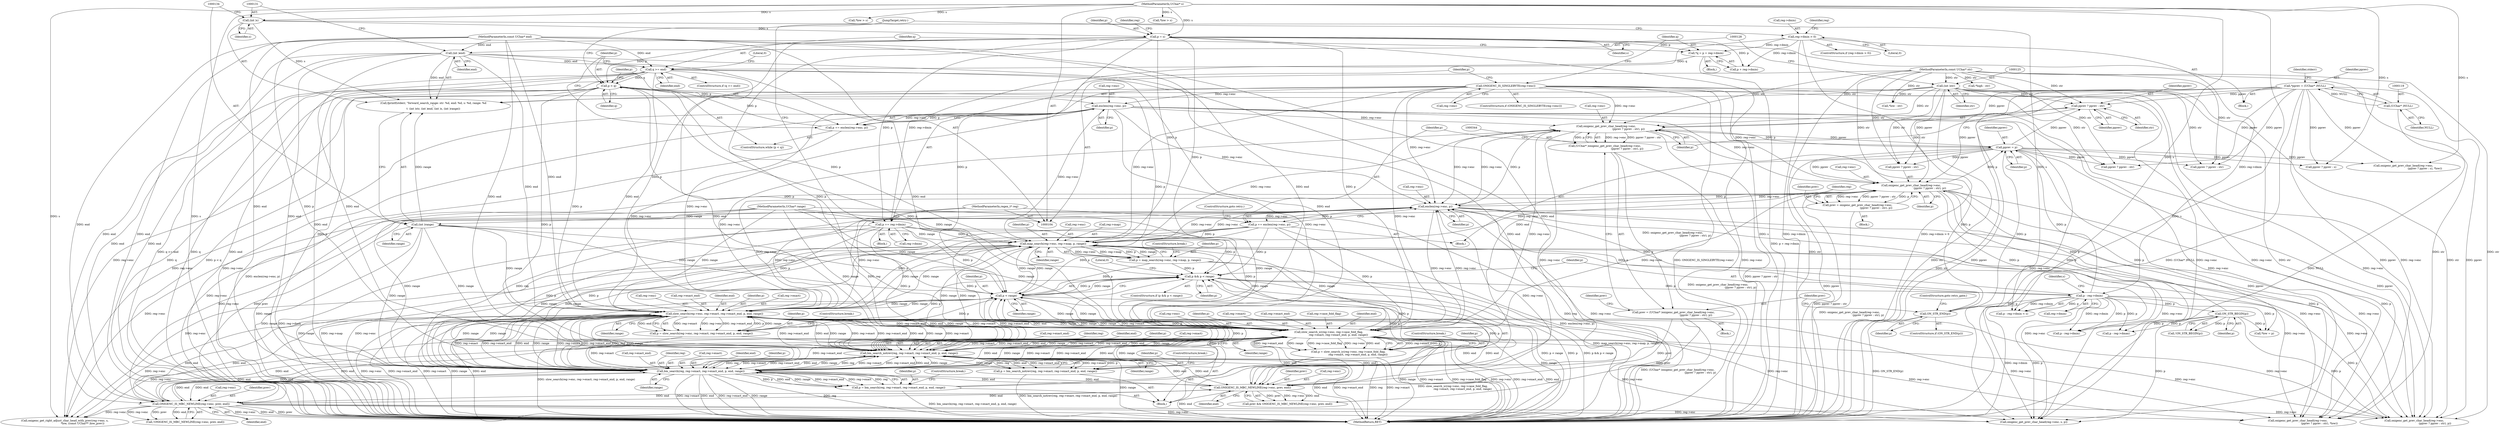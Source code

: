 digraph "0_oniguruma_9690d3ab1f9bcd2db8cbe1fe3ee4a5da606b8814@pointer" {
"1000349" [label="(Call,pprev ? pprev : str)"];
"1000116" [label="(Call,*pprev = (UChar* )NULL)"];
"1000118" [label="(Call,(UChar* )NULL)"];
"1000287" [label="(Call,pprev = p)"];
"1000338" [label="(Call,ON_STR_END(p))"];
"1000279" [label="(Call,p - reg->dmin)"];
"1000271" [label="(Call,p && p < range)"];
"1000258" [label="(Call,p = map_search(reg->enc, reg->map, p, range))"];
"1000260" [label="(Call,map_search(reg->enc, reg->map, p, range))"];
"1000292" [label="(Call,enclen(reg->enc, p))"];
"1000193" [label="(Call,slow_search(reg->enc, reg->exact, reg->exact_end, p, end, range))"];
"1000179" [label="(Call,enclen(reg->enc, p))"];
"1000147" [label="(Call,ONIGENC_IS_SINGLEBYTE(reg->enc))"];
"1000174" [label="(Call,p < q)"];
"1000177" [label="(Call,p += enclen(reg->enc, p))"];
"1000136" [label="(Call,p = s)"];
"1000130" [label="(Call,(int )s)"];
"1000108" [label="(MethodParameterIn,UChar* s)"];
"1000168" [label="(Call,q >= end)"];
"1000160" [label="(Call,*q = p + reg->dmin)"];
"1000140" [label="(Call,reg->dmin > 0)"];
"1000127" [label="(Call,(int )end)"];
"1000107" [label="(MethodParameterIn,const UChar* end)"];
"1000210" [label="(Call,slow_search_ic(reg->enc, reg->case_fold_flag,\n                       reg->exact, reg->exact_end, p, end, range))"];
"1000245" [label="(Call,bm_search_notrev(reg, reg->exact, reg->exact_end, p, end, range))"];
"1000230" [label="(Call,bm_search(reg, reg->exact, reg->exact_end, p, end, range))"];
"1000105" [label="(MethodParameterIn,regex_t* reg)"];
"1000290" [label="(Call,p += enclen(reg->enc, p))"];
"1000152" [label="(Call,p += reg->dmin)"];
"1000328" [label="(Call,ONIGENC_IS_MBC_NEWLINE(reg->enc, prev, end))"];
"1000317" [label="(Call,onigenc_get_prev_char_head(reg->enc,\n                                            (pprev ? pprev : str), p))"];
"1000124" [label="(Call,(int )str)"];
"1000106" [label="(MethodParameterIn,const UChar* str)"];
"1000312" [label="(Call,ON_STR_BEGIN(p))"];
"1000315" [label="(Call,prev = onigenc_get_prev_char_head(reg->enc,\n                                            (pprev ? pprev : str), p))"];
"1000357" [label="(Call,ONIGENC_IS_MBC_NEWLINE(reg->enc, prev, end))"];
"1000345" [label="(Call,onigenc_get_prev_char_head(reg->enc,\n                                                     (pprev ? pprev : str), p))"];
"1000341" [label="(Call,prev = (UChar* )onigenc_get_prev_char_head(reg->enc,\n                                                     (pprev ? pprev : str), p))"];
"1000343" [label="(Call,(UChar* )onigenc_get_prev_char_head(reg->enc,\n                                                     (pprev ? pprev : str), p))"];
"1000273" [label="(Call,p < range)"];
"1000208" [label="(Call,p = slow_search_ic(reg->enc, reg->case_fold_flag,\n                       reg->exact, reg->exact_end, p, end, range))"];
"1000228" [label="(Call,p = bm_search(reg, reg->exact, reg->exact_end, p, end, range))"];
"1000243" [label="(Call,p = bm_search_notrev(reg, reg->exact, reg->exact_end, p, end, range))"];
"1000191" [label="(Call,p = slow_search(reg->enc, reg->exact, reg->exact_end, p, end, range))"];
"1000133" [label="(Call,(int )range)"];
"1000109" [label="(MethodParameterIn,UChar* range)"];
"1000281" [label="(Call,reg->dmin)"];
"1000321" [label="(Call,pprev ? pprev : str)"];
"1000273" [label="(Call,p < range)"];
"1000312" [label="(Call,ON_STR_BEGIN(p))"];
"1000240" [label="(Identifier,range)"];
"1000116" [label="(Call,*pprev = (UChar* )NULL)"];
"1000192" [label="(Identifier,p)"];
"1000483" [label="(Call,p - reg->dmin)"];
"1000183" [label="(Identifier,p)"];
"1000205" [label="(Identifier,range)"];
"1000291" [label="(Identifier,p)"];
"1000285" [label="(Block,)"];
"1000109" [label="(MethodParameterIn,UChar* range)"];
"1000194" [label="(Call,reg->enc)"];
"1000235" [label="(Call,reg->exact_end)"];
"1000105" [label="(MethodParameterIn,regex_t* reg)"];
"1000426" [label="(Call,*low > s)"];
"1000327" [label="(Call,!ONIGENC_IS_MBC_NEWLINE(reg->enc, prev, end))"];
"1000231" [label="(Identifier,reg)"];
"1000208" [label="(Call,p = slow_search_ic(reg->enc, reg->case_fold_flag,\n                       reg->exact, reg->exact_end, p, end, range))"];
"1000341" [label="(Call,prev = (UChar* )onigenc_get_prev_char_head(reg->enc,\n                                                     (pprev ? pprev : str), p))"];
"1000270" [label="(ControlStructure,if (p && p < range))"];
"1000133" [label="(Call,(int )range)"];
"1000140" [label="(Call,reg->dmin > 0)"];
"1000328" [label="(Call,ONIGENC_IS_MBC_NEWLINE(reg->enc, prev, end))"];
"1000350" [label="(Identifier,pprev)"];
"1000513" [label="(MethodReturn,RET)"];
"1000287" [label="(Call,pprev = p)"];
"1000172" [label="(Literal,0)"];
"1000271" [label="(Call,p && p < range)"];
"1000290" [label="(Call,p += enclen(reg->enc, p))"];
"1000311" [label="(Call,!ON_STR_BEGIN(p))"];
"1000211" [label="(Call,reg->enc)"];
"1000256" [label="(ControlStructure,break;)"];
"1000230" [label="(Call,bm_search(reg, reg->exact, reg->exact_end, p, end, range))"];
"1000250" [label="(Call,reg->exact_end)"];
"1000232" [label="(Call,reg->exact)"];
"1000280" [label="(Identifier,p)"];
"1000352" [label="(Identifier,str)"];
"1000132" [label="(Identifier,s)"];
"1000356" [label="(Identifier,prev)"];
"1000355" [label="(Call,prev && ONIGENC_IS_MBC_NEWLINE(reg->enc, prev, end))"];
"1000314" [label="(Block,)"];
"1000293" [label="(Call,reg->enc)"];
"1000374" [label="(Call,*low = p)"];
"1000258" [label="(Call,p = map_search(reg->enc, reg->map, p, range))"];
"1000292" [label="(Call,enclen(reg->enc, p))"];
"1000180" [label="(Call,reg->enc)"];
"1000457" [label="(Call,pprev ? pprev : s)"];
"1000127" [label="(Call,(int )end)"];
"1000269" [label="(ControlStructure,break;)"];
"1000239" [label="(Identifier,end)"];
"1000241" [label="(ControlStructure,break;)"];
"1000151" [label="(Block,)"];
"1000121" [label="(Call,fprintf(stderr, \"forward_search_range: str: %d, end: %d, s: %d, range: %d\n\",\n\t  (int )str, (int )end, (int )s, (int )range))"];
"1000255" [label="(Identifier,range)"];
"1000333" [label="(Identifier,end)"];
"1000200" [label="(Call,reg->exact_end)"];
"1000382" [label="(Call,*low > s)"];
"1000318" [label="(Call,reg->enc)"];
"1000246" [label="(Identifier,reg)"];
"1000113" [label="(Block,)"];
"1000343" [label="(Call,(UChar* )onigenc_get_prev_char_head(reg->enc,\n                                                     (pprev ? pprev : str), p))"];
"1000316" [label="(Identifier,prev)"];
"1000289" [label="(Identifier,p)"];
"1000493" [label="(Call,*low - str)"];
"1000223" [label="(Identifier,p)"];
"1000117" [label="(Identifier,pprev)"];
"1000137" [label="(Identifier,p)"];
"1000274" [label="(Identifier,p)"];
"1000162" [label="(Call,p + reg->dmin)"];
"1000217" [label="(Call,reg->exact)"];
"1000135" [label="(Identifier,range)"];
"1000204" [label="(Identifier,end)"];
"1000108" [label="(MethodParameterIn,UChar* s)"];
"1000267" [label="(Identifier,p)"];
"1000361" [label="(Identifier,prev)"];
"1000342" [label="(Identifier,prev)"];
"1000243" [label="(Call,p = bm_search_notrev(reg, reg->exact, reg->exact_end, p, end, range))"];
"1000453" [label="(Call,onigenc_get_prev_char_head(reg->enc,\n                                                   (pprev ? pprev : s), *low))"];
"1000288" [label="(Identifier,pprev)"];
"1000147" [label="(Call,ONIGENC_IS_SINGLEBYTE(reg->enc))"];
"1000317" [label="(Call,onigenc_get_prev_char_head(reg->enc,\n                                            (pprev ? pprev : str), p))"];
"1000177" [label="(Call,p += enclen(reg->enc, p))"];
"1000284" [label="(Identifier,s)"];
"1000149" [label="(Identifier,reg)"];
"1000399" [label="(Call,onigenc_get_prev_char_head(reg->enc,\n                                                 (pprev ? pprev : str), p))"];
"1000244" [label="(Identifier,p)"];
"1000168" [label="(Call,q >= end)"];
"1000238" [label="(Identifier,p)"];
"1000349" [label="(Call,pprev ? pprev : str)"];
"1000170" [label="(Identifier,end)"];
"1000254" [label="(Identifier,end)"];
"1000499" [label="(Call,*high - str)"];
"1000174" [label="(Call,p < q)"];
"1000158" [label="(Block,)"];
"1000144" [label="(Literal,0)"];
"1000353" [label="(Identifier,p)"];
"1000129" [label="(Identifier,end)"];
"1000193" [label="(Call,slow_search(reg->enc, reg->exact, reg->exact_end, p, end, range))"];
"1000178" [label="(Identifier,p)"];
"1000346" [label="(Call,reg->enc)"];
"1000124" [label="(Call,(int )str)"];
"1000138" [label="(Identifier,s)"];
"1000272" [label="(Identifier,p)"];
"1000142" [label="(Identifier,reg)"];
"1000261" [label="(Call,reg->enc)"];
"1000340" [label="(Block,)"];
"1000329" [label="(Call,reg->enc)"];
"1000169" [label="(Identifier,q)"];
"1000470" [label="(Call,onigenc_get_prev_char_head(reg->enc,\n                                                   (pprev ? pprev : str), *low))"];
"1000226" [label="(ControlStructure,break;)"];
"1000206" [label="(ControlStructure,break;)"];
"1000330" [label="(Identifier,reg)"];
"1000176" [label="(Identifier,q)"];
"1000210" [label="(Call,slow_search_ic(reg->enc, reg->case_fold_flag,\n                       reg->exact, reg->exact_end, p, end, range))"];
"1000203" [label="(Identifier,p)"];
"1000264" [label="(Call,reg->map)"];
"1000278" [label="(Call,p - reg->dmin < s)"];
"1000120" [label="(Identifier,NULL)"];
"1000161" [label="(Identifier,q)"];
"1000122" [label="(Identifier,stderr)"];
"1000139" [label="(ControlStructure,if (reg->dmin > 0))"];
"1000253" [label="(Identifier,p)"];
"1000365" [label="(ControlStructure,goto retry_gate;)"];
"1000268" [label="(Identifier,range)"];
"1000296" [label="(Identifier,p)"];
"1000474" [label="(Call,pprev ? pprev : str)"];
"1000167" [label="(ControlStructure,if (q >= end))"];
"1000357" [label="(Call,ONIGENC_IS_MBC_NEWLINE(reg->enc, prev, end))"];
"1000220" [label="(Call,reg->exact_end)"];
"1000245" [label="(Call,bm_search_notrev(reg, reg->exact, reg->exact_end, p, end, range))"];
"1000153" [label="(Identifier,p)"];
"1000197" [label="(Call,reg->exact)"];
"1000313" [label="(Identifier,p)"];
"1000209" [label="(Identifier,p)"];
"1000358" [label="(Call,reg->enc)"];
"1000260" [label="(Call,map_search(reg->enc, reg->map, p, range))"];
"1000337" [label="(ControlStructure,if (ON_STR_END(p)))"];
"1000136" [label="(Call,p = s)"];
"1000107" [label="(MethodParameterIn,const UChar* end)"];
"1000512" [label="(Literal,0)"];
"1000148" [label="(Call,reg->enc)"];
"1000126" [label="(Identifier,str)"];
"1000345" [label="(Call,onigenc_get_prev_char_head(reg->enc,\n                                                     (pprev ? pprev : str), p))"];
"1000184" [label="(JumpTarget,retry:)"];
"1000214" [label="(Call,reg->case_fold_flag)"];
"1000403" [label="(Call,pprev ? pprev : str)"];
"1000420" [label="(Call,p - reg->dmax)"];
"1000315" [label="(Call,prev = onigenc_get_prev_char_head(reg->enc,\n                                            (pprev ? pprev : str), p))"];
"1000229" [label="(Identifier,p)"];
"1000228" [label="(Call,p = bm_search(reg, reg->exact, reg->exact_end, p, end, range))"];
"1000152" [label="(Call,p += reg->dmin)"];
"1000154" [label="(Call,reg->dmin)"];
"1000189" [label="(Block,)"];
"1000225" [label="(Identifier,range)"];
"1000118" [label="(Call,(UChar* )NULL)"];
"1000275" [label="(Identifier,range)"];
"1000141" [label="(Call,reg->dmin)"];
"1000247" [label="(Call,reg->exact)"];
"1000259" [label="(Identifier,p)"];
"1000173" [label="(ControlStructure,while (p < q))"];
"1000362" [label="(Identifier,end)"];
"1000325" [label="(Identifier,p)"];
"1000106" [label="(MethodParameterIn,const UChar* str)"];
"1000224" [label="(Identifier,end)"];
"1000279" [label="(Call,p - reg->dmin)"];
"1000332" [label="(Identifier,prev)"];
"1000191" [label="(Call,p = slow_search(reg->enc, reg->exact, reg->exact_end, p, end, range))"];
"1000179" [label="(Call,enclen(reg->enc, p))"];
"1000297" [label="(ControlStructure,goto retry;)"];
"1000339" [label="(Identifier,p)"];
"1000130" [label="(Call,(int )s)"];
"1000338" [label="(Call,ON_STR_END(p))"];
"1000146" [label="(ControlStructure,if (ONIGENC_IS_SINGLEBYTE(reg->enc)))"];
"1000175" [label="(Identifier,p)"];
"1000434" [label="(Call,onigenc_get_right_adjust_char_head_with_prev(reg->enc, s,\n                                          *low, (const UChar** )low_prev))"];
"1000160" [label="(Call,*q = p + reg->dmin)"];
"1000389" [label="(Call,onigenc_get_prev_char_head(reg->enc, s, p))"];
"1000351" [label="(Identifier,pprev)"];
"1000349" -> "1000345"  [label="AST: "];
"1000349" -> "1000351"  [label="CFG: "];
"1000349" -> "1000352"  [label="CFG: "];
"1000350" -> "1000349"  [label="AST: "];
"1000351" -> "1000349"  [label="AST: "];
"1000352" -> "1000349"  [label="AST: "];
"1000353" -> "1000349"  [label="CFG: "];
"1000349" -> "1000513"  [label="DDG: str"];
"1000116" -> "1000349"  [label="DDG: pprev"];
"1000287" -> "1000349"  [label="DDG: pprev"];
"1000124" -> "1000349"  [label="DDG: str"];
"1000106" -> "1000349"  [label="DDG: str"];
"1000116" -> "1000113"  [label="AST: "];
"1000116" -> "1000118"  [label="CFG: "];
"1000117" -> "1000116"  [label="AST: "];
"1000118" -> "1000116"  [label="AST: "];
"1000122" -> "1000116"  [label="CFG: "];
"1000116" -> "1000513"  [label="DDG: pprev"];
"1000116" -> "1000513"  [label="DDG: (UChar* )NULL"];
"1000118" -> "1000116"  [label="DDG: NULL"];
"1000116" -> "1000317"  [label="DDG: pprev"];
"1000116" -> "1000321"  [label="DDG: pprev"];
"1000116" -> "1000345"  [label="DDG: pprev"];
"1000116" -> "1000399"  [label="DDG: pprev"];
"1000116" -> "1000403"  [label="DDG: pprev"];
"1000116" -> "1000453"  [label="DDG: pprev"];
"1000116" -> "1000457"  [label="DDG: pprev"];
"1000116" -> "1000470"  [label="DDG: pprev"];
"1000116" -> "1000474"  [label="DDG: pprev"];
"1000118" -> "1000120"  [label="CFG: "];
"1000119" -> "1000118"  [label="AST: "];
"1000120" -> "1000118"  [label="AST: "];
"1000118" -> "1000513"  [label="DDG: NULL"];
"1000287" -> "1000285"  [label="AST: "];
"1000287" -> "1000289"  [label="CFG: "];
"1000288" -> "1000287"  [label="AST: "];
"1000289" -> "1000287"  [label="AST: "];
"1000291" -> "1000287"  [label="CFG: "];
"1000287" -> "1000513"  [label="DDG: pprev"];
"1000338" -> "1000287"  [label="DDG: p"];
"1000279" -> "1000287"  [label="DDG: p"];
"1000345" -> "1000287"  [label="DDG: p"];
"1000317" -> "1000287"  [label="DDG: p"];
"1000287" -> "1000317"  [label="DDG: pprev"];
"1000287" -> "1000321"  [label="DDG: pprev"];
"1000287" -> "1000345"  [label="DDG: pprev"];
"1000287" -> "1000399"  [label="DDG: pprev"];
"1000287" -> "1000403"  [label="DDG: pprev"];
"1000287" -> "1000453"  [label="DDG: pprev"];
"1000287" -> "1000457"  [label="DDG: pprev"];
"1000287" -> "1000470"  [label="DDG: pprev"];
"1000287" -> "1000474"  [label="DDG: pprev"];
"1000338" -> "1000337"  [label="AST: "];
"1000338" -> "1000339"  [label="CFG: "];
"1000339" -> "1000338"  [label="AST: "];
"1000342" -> "1000338"  [label="CFG: "];
"1000365" -> "1000338"  [label="CFG: "];
"1000338" -> "1000513"  [label="DDG: ON_STR_END(p)"];
"1000338" -> "1000292"  [label="DDG: p"];
"1000279" -> "1000338"  [label="DDG: p"];
"1000338" -> "1000345"  [label="DDG: p"];
"1000279" -> "1000278"  [label="AST: "];
"1000279" -> "1000281"  [label="CFG: "];
"1000280" -> "1000279"  [label="AST: "];
"1000281" -> "1000279"  [label="AST: "];
"1000284" -> "1000279"  [label="CFG: "];
"1000279" -> "1000513"  [label="DDG: reg->dmin"];
"1000279" -> "1000278"  [label="DDG: p"];
"1000279" -> "1000278"  [label="DDG: reg->dmin"];
"1000271" -> "1000279"  [label="DDG: p"];
"1000140" -> "1000279"  [label="DDG: reg->dmin"];
"1000279" -> "1000292"  [label="DDG: p"];
"1000279" -> "1000312"  [label="DDG: p"];
"1000279" -> "1000374"  [label="DDG: p"];
"1000279" -> "1000389"  [label="DDG: p"];
"1000279" -> "1000399"  [label="DDG: p"];
"1000279" -> "1000420"  [label="DDG: p"];
"1000279" -> "1000483"  [label="DDG: p"];
"1000279" -> "1000483"  [label="DDG: reg->dmin"];
"1000271" -> "1000270"  [label="AST: "];
"1000271" -> "1000272"  [label="CFG: "];
"1000271" -> "1000273"  [label="CFG: "];
"1000272" -> "1000271"  [label="AST: "];
"1000273" -> "1000271"  [label="AST: "];
"1000280" -> "1000271"  [label="CFG: "];
"1000512" -> "1000271"  [label="CFG: "];
"1000271" -> "1000513"  [label="DDG: p < range"];
"1000271" -> "1000513"  [label="DDG: p"];
"1000271" -> "1000513"  [label="DDG: p && p < range"];
"1000258" -> "1000271"  [label="DDG: p"];
"1000290" -> "1000271"  [label="DDG: p"];
"1000208" -> "1000271"  [label="DDG: p"];
"1000228" -> "1000271"  [label="DDG: p"];
"1000273" -> "1000271"  [label="DDG: p"];
"1000273" -> "1000271"  [label="DDG: range"];
"1000152" -> "1000271"  [label="DDG: p"];
"1000243" -> "1000271"  [label="DDG: p"];
"1000191" -> "1000271"  [label="DDG: p"];
"1000136" -> "1000271"  [label="DDG: p"];
"1000174" -> "1000271"  [label="DDG: p"];
"1000258" -> "1000189"  [label="AST: "];
"1000258" -> "1000260"  [label="CFG: "];
"1000259" -> "1000258"  [label="AST: "];
"1000260" -> "1000258"  [label="AST: "];
"1000269" -> "1000258"  [label="CFG: "];
"1000258" -> "1000513"  [label="DDG: map_search(reg->enc, reg->map, p, range)"];
"1000260" -> "1000258"  [label="DDG: reg->enc"];
"1000260" -> "1000258"  [label="DDG: reg->map"];
"1000260" -> "1000258"  [label="DDG: p"];
"1000260" -> "1000258"  [label="DDG: range"];
"1000258" -> "1000273"  [label="DDG: p"];
"1000260" -> "1000268"  [label="CFG: "];
"1000261" -> "1000260"  [label="AST: "];
"1000264" -> "1000260"  [label="AST: "];
"1000267" -> "1000260"  [label="AST: "];
"1000268" -> "1000260"  [label="AST: "];
"1000260" -> "1000513"  [label="DDG: range"];
"1000260" -> "1000513"  [label="DDG: reg->map"];
"1000260" -> "1000513"  [label="DDG: reg->enc"];
"1000260" -> "1000193"  [label="DDG: range"];
"1000260" -> "1000210"  [label="DDG: range"];
"1000260" -> "1000230"  [label="DDG: range"];
"1000260" -> "1000245"  [label="DDG: range"];
"1000292" -> "1000260"  [label="DDG: reg->enc"];
"1000179" -> "1000260"  [label="DDG: reg->enc"];
"1000147" -> "1000260"  [label="DDG: reg->enc"];
"1000290" -> "1000260"  [label="DDG: p"];
"1000152" -> "1000260"  [label="DDG: p"];
"1000136" -> "1000260"  [label="DDG: p"];
"1000174" -> "1000260"  [label="DDG: p"];
"1000210" -> "1000260"  [label="DDG: range"];
"1000273" -> "1000260"  [label="DDG: range"];
"1000245" -> "1000260"  [label="DDG: range"];
"1000230" -> "1000260"  [label="DDG: range"];
"1000133" -> "1000260"  [label="DDG: range"];
"1000193" -> "1000260"  [label="DDG: range"];
"1000109" -> "1000260"  [label="DDG: range"];
"1000260" -> "1000273"  [label="DDG: range"];
"1000260" -> "1000292"  [label="DDG: reg->enc"];
"1000260" -> "1000317"  [label="DDG: reg->enc"];
"1000260" -> "1000345"  [label="DDG: reg->enc"];
"1000260" -> "1000389"  [label="DDG: reg->enc"];
"1000260" -> "1000399"  [label="DDG: reg->enc"];
"1000260" -> "1000434"  [label="DDG: reg->enc"];
"1000260" -> "1000470"  [label="DDG: reg->enc"];
"1000292" -> "1000290"  [label="AST: "];
"1000292" -> "1000296"  [label="CFG: "];
"1000293" -> "1000292"  [label="AST: "];
"1000296" -> "1000292"  [label="AST: "];
"1000290" -> "1000292"  [label="CFG: "];
"1000292" -> "1000513"  [label="DDG: reg->enc"];
"1000292" -> "1000193"  [label="DDG: reg->enc"];
"1000292" -> "1000210"  [label="DDG: reg->enc"];
"1000292" -> "1000290"  [label="DDG: reg->enc"];
"1000292" -> "1000290"  [label="DDG: p"];
"1000193" -> "1000292"  [label="DDG: reg->enc"];
"1000179" -> "1000292"  [label="DDG: reg->enc"];
"1000147" -> "1000292"  [label="DDG: reg->enc"];
"1000210" -> "1000292"  [label="DDG: reg->enc"];
"1000357" -> "1000292"  [label="DDG: reg->enc"];
"1000328" -> "1000292"  [label="DDG: reg->enc"];
"1000345" -> "1000292"  [label="DDG: reg->enc"];
"1000345" -> "1000292"  [label="DDG: p"];
"1000317" -> "1000292"  [label="DDG: p"];
"1000292" -> "1000317"  [label="DDG: reg->enc"];
"1000292" -> "1000345"  [label="DDG: reg->enc"];
"1000292" -> "1000389"  [label="DDG: reg->enc"];
"1000292" -> "1000399"  [label="DDG: reg->enc"];
"1000292" -> "1000434"  [label="DDG: reg->enc"];
"1000292" -> "1000470"  [label="DDG: reg->enc"];
"1000193" -> "1000191"  [label="AST: "];
"1000193" -> "1000205"  [label="CFG: "];
"1000194" -> "1000193"  [label="AST: "];
"1000197" -> "1000193"  [label="AST: "];
"1000200" -> "1000193"  [label="AST: "];
"1000203" -> "1000193"  [label="AST: "];
"1000204" -> "1000193"  [label="AST: "];
"1000205" -> "1000193"  [label="AST: "];
"1000191" -> "1000193"  [label="CFG: "];
"1000193" -> "1000513"  [label="DDG: reg->enc"];
"1000193" -> "1000513"  [label="DDG: reg->exact_end"];
"1000193" -> "1000513"  [label="DDG: reg->exact"];
"1000193" -> "1000513"  [label="DDG: range"];
"1000193" -> "1000513"  [label="DDG: end"];
"1000193" -> "1000191"  [label="DDG: reg->exact"];
"1000193" -> "1000191"  [label="DDG: reg->enc"];
"1000193" -> "1000191"  [label="DDG: reg->exact_end"];
"1000193" -> "1000191"  [label="DDG: p"];
"1000193" -> "1000191"  [label="DDG: range"];
"1000193" -> "1000191"  [label="DDG: end"];
"1000179" -> "1000193"  [label="DDG: reg->enc"];
"1000147" -> "1000193"  [label="DDG: reg->enc"];
"1000210" -> "1000193"  [label="DDG: reg->exact"];
"1000210" -> "1000193"  [label="DDG: reg->exact_end"];
"1000210" -> "1000193"  [label="DDG: end"];
"1000210" -> "1000193"  [label="DDG: range"];
"1000245" -> "1000193"  [label="DDG: reg->exact"];
"1000245" -> "1000193"  [label="DDG: reg->exact_end"];
"1000245" -> "1000193"  [label="DDG: end"];
"1000245" -> "1000193"  [label="DDG: range"];
"1000230" -> "1000193"  [label="DDG: reg->exact"];
"1000230" -> "1000193"  [label="DDG: reg->exact_end"];
"1000230" -> "1000193"  [label="DDG: end"];
"1000230" -> "1000193"  [label="DDG: range"];
"1000290" -> "1000193"  [label="DDG: p"];
"1000152" -> "1000193"  [label="DDG: p"];
"1000136" -> "1000193"  [label="DDG: p"];
"1000174" -> "1000193"  [label="DDG: p"];
"1000328" -> "1000193"  [label="DDG: end"];
"1000127" -> "1000193"  [label="DDG: end"];
"1000357" -> "1000193"  [label="DDG: end"];
"1000168" -> "1000193"  [label="DDG: end"];
"1000107" -> "1000193"  [label="DDG: end"];
"1000273" -> "1000193"  [label="DDG: range"];
"1000133" -> "1000193"  [label="DDG: range"];
"1000109" -> "1000193"  [label="DDG: range"];
"1000193" -> "1000210"  [label="DDG: reg->exact"];
"1000193" -> "1000210"  [label="DDG: reg->exact_end"];
"1000193" -> "1000210"  [label="DDG: end"];
"1000193" -> "1000210"  [label="DDG: range"];
"1000193" -> "1000230"  [label="DDG: reg->exact"];
"1000193" -> "1000230"  [label="DDG: reg->exact_end"];
"1000193" -> "1000230"  [label="DDG: end"];
"1000193" -> "1000230"  [label="DDG: range"];
"1000193" -> "1000245"  [label="DDG: reg->exact"];
"1000193" -> "1000245"  [label="DDG: reg->exact_end"];
"1000193" -> "1000245"  [label="DDG: end"];
"1000193" -> "1000245"  [label="DDG: range"];
"1000193" -> "1000273"  [label="DDG: range"];
"1000193" -> "1000317"  [label="DDG: reg->enc"];
"1000193" -> "1000328"  [label="DDG: end"];
"1000193" -> "1000345"  [label="DDG: reg->enc"];
"1000193" -> "1000357"  [label="DDG: end"];
"1000193" -> "1000389"  [label="DDG: reg->enc"];
"1000193" -> "1000399"  [label="DDG: reg->enc"];
"1000193" -> "1000434"  [label="DDG: reg->enc"];
"1000193" -> "1000470"  [label="DDG: reg->enc"];
"1000179" -> "1000177"  [label="AST: "];
"1000179" -> "1000183"  [label="CFG: "];
"1000180" -> "1000179"  [label="AST: "];
"1000183" -> "1000179"  [label="AST: "];
"1000177" -> "1000179"  [label="CFG: "];
"1000179" -> "1000513"  [label="DDG: reg->enc"];
"1000179" -> "1000177"  [label="DDG: reg->enc"];
"1000179" -> "1000177"  [label="DDG: p"];
"1000147" -> "1000179"  [label="DDG: reg->enc"];
"1000174" -> "1000179"  [label="DDG: p"];
"1000179" -> "1000210"  [label="DDG: reg->enc"];
"1000179" -> "1000317"  [label="DDG: reg->enc"];
"1000179" -> "1000345"  [label="DDG: reg->enc"];
"1000179" -> "1000389"  [label="DDG: reg->enc"];
"1000179" -> "1000399"  [label="DDG: reg->enc"];
"1000179" -> "1000434"  [label="DDG: reg->enc"];
"1000179" -> "1000470"  [label="DDG: reg->enc"];
"1000147" -> "1000146"  [label="AST: "];
"1000147" -> "1000148"  [label="CFG: "];
"1000148" -> "1000147"  [label="AST: "];
"1000153" -> "1000147"  [label="CFG: "];
"1000161" -> "1000147"  [label="CFG: "];
"1000147" -> "1000513"  [label="DDG: reg->enc"];
"1000147" -> "1000513"  [label="DDG: ONIGENC_IS_SINGLEBYTE(reg->enc)"];
"1000147" -> "1000210"  [label="DDG: reg->enc"];
"1000147" -> "1000317"  [label="DDG: reg->enc"];
"1000147" -> "1000345"  [label="DDG: reg->enc"];
"1000147" -> "1000389"  [label="DDG: reg->enc"];
"1000147" -> "1000399"  [label="DDG: reg->enc"];
"1000147" -> "1000434"  [label="DDG: reg->enc"];
"1000147" -> "1000470"  [label="DDG: reg->enc"];
"1000174" -> "1000173"  [label="AST: "];
"1000174" -> "1000176"  [label="CFG: "];
"1000175" -> "1000174"  [label="AST: "];
"1000176" -> "1000174"  [label="AST: "];
"1000178" -> "1000174"  [label="CFG: "];
"1000184" -> "1000174"  [label="CFG: "];
"1000174" -> "1000513"  [label="DDG: q"];
"1000174" -> "1000513"  [label="DDG: p < q"];
"1000177" -> "1000174"  [label="DDG: p"];
"1000136" -> "1000174"  [label="DDG: p"];
"1000168" -> "1000174"  [label="DDG: q"];
"1000174" -> "1000210"  [label="DDG: p"];
"1000174" -> "1000230"  [label="DDG: p"];
"1000174" -> "1000245"  [label="DDG: p"];
"1000174" -> "1000273"  [label="DDG: p"];
"1000177" -> "1000173"  [label="AST: "];
"1000178" -> "1000177"  [label="AST: "];
"1000175" -> "1000177"  [label="CFG: "];
"1000177" -> "1000513"  [label="DDG: enclen(reg->enc, p)"];
"1000136" -> "1000113"  [label="AST: "];
"1000136" -> "1000138"  [label="CFG: "];
"1000137" -> "1000136"  [label="AST: "];
"1000138" -> "1000136"  [label="AST: "];
"1000142" -> "1000136"  [label="CFG: "];
"1000136" -> "1000513"  [label="DDG: s"];
"1000130" -> "1000136"  [label="DDG: s"];
"1000108" -> "1000136"  [label="DDG: s"];
"1000136" -> "1000152"  [label="DDG: p"];
"1000136" -> "1000160"  [label="DDG: p"];
"1000136" -> "1000162"  [label="DDG: p"];
"1000136" -> "1000210"  [label="DDG: p"];
"1000136" -> "1000230"  [label="DDG: p"];
"1000136" -> "1000245"  [label="DDG: p"];
"1000136" -> "1000273"  [label="DDG: p"];
"1000130" -> "1000121"  [label="AST: "];
"1000130" -> "1000132"  [label="CFG: "];
"1000131" -> "1000130"  [label="AST: "];
"1000132" -> "1000130"  [label="AST: "];
"1000134" -> "1000130"  [label="CFG: "];
"1000130" -> "1000121"  [label="DDG: s"];
"1000108" -> "1000130"  [label="DDG: s"];
"1000130" -> "1000278"  [label="DDG: s"];
"1000108" -> "1000104"  [label="AST: "];
"1000108" -> "1000513"  [label="DDG: s"];
"1000108" -> "1000278"  [label="DDG: s"];
"1000108" -> "1000382"  [label="DDG: s"];
"1000108" -> "1000389"  [label="DDG: s"];
"1000108" -> "1000426"  [label="DDG: s"];
"1000108" -> "1000434"  [label="DDG: s"];
"1000108" -> "1000453"  [label="DDG: s"];
"1000108" -> "1000457"  [label="DDG: s"];
"1000168" -> "1000167"  [label="AST: "];
"1000168" -> "1000170"  [label="CFG: "];
"1000169" -> "1000168"  [label="AST: "];
"1000170" -> "1000168"  [label="AST: "];
"1000172" -> "1000168"  [label="CFG: "];
"1000175" -> "1000168"  [label="CFG: "];
"1000168" -> "1000513"  [label="DDG: q >= end"];
"1000168" -> "1000513"  [label="DDG: q"];
"1000168" -> "1000513"  [label="DDG: end"];
"1000160" -> "1000168"  [label="DDG: q"];
"1000127" -> "1000168"  [label="DDG: end"];
"1000107" -> "1000168"  [label="DDG: end"];
"1000168" -> "1000210"  [label="DDG: end"];
"1000168" -> "1000230"  [label="DDG: end"];
"1000168" -> "1000245"  [label="DDG: end"];
"1000168" -> "1000328"  [label="DDG: end"];
"1000168" -> "1000357"  [label="DDG: end"];
"1000160" -> "1000158"  [label="AST: "];
"1000160" -> "1000162"  [label="CFG: "];
"1000161" -> "1000160"  [label="AST: "];
"1000162" -> "1000160"  [label="AST: "];
"1000169" -> "1000160"  [label="CFG: "];
"1000160" -> "1000513"  [label="DDG: p + reg->dmin"];
"1000140" -> "1000160"  [label="DDG: reg->dmin"];
"1000140" -> "1000139"  [label="AST: "];
"1000140" -> "1000144"  [label="CFG: "];
"1000141" -> "1000140"  [label="AST: "];
"1000144" -> "1000140"  [label="AST: "];
"1000149" -> "1000140"  [label="CFG: "];
"1000184" -> "1000140"  [label="CFG: "];
"1000140" -> "1000513"  [label="DDG: reg->dmin"];
"1000140" -> "1000513"  [label="DDG: reg->dmin > 0"];
"1000140" -> "1000152"  [label="DDG: reg->dmin"];
"1000140" -> "1000162"  [label="DDG: reg->dmin"];
"1000127" -> "1000121"  [label="AST: "];
"1000127" -> "1000129"  [label="CFG: "];
"1000128" -> "1000127"  [label="AST: "];
"1000129" -> "1000127"  [label="AST: "];
"1000131" -> "1000127"  [label="CFG: "];
"1000127" -> "1000513"  [label="DDG: end"];
"1000127" -> "1000121"  [label="DDG: end"];
"1000107" -> "1000127"  [label="DDG: end"];
"1000127" -> "1000210"  [label="DDG: end"];
"1000127" -> "1000230"  [label="DDG: end"];
"1000127" -> "1000245"  [label="DDG: end"];
"1000127" -> "1000328"  [label="DDG: end"];
"1000127" -> "1000357"  [label="DDG: end"];
"1000107" -> "1000104"  [label="AST: "];
"1000107" -> "1000513"  [label="DDG: end"];
"1000107" -> "1000210"  [label="DDG: end"];
"1000107" -> "1000230"  [label="DDG: end"];
"1000107" -> "1000245"  [label="DDG: end"];
"1000107" -> "1000328"  [label="DDG: end"];
"1000107" -> "1000357"  [label="DDG: end"];
"1000210" -> "1000208"  [label="AST: "];
"1000210" -> "1000225"  [label="CFG: "];
"1000211" -> "1000210"  [label="AST: "];
"1000214" -> "1000210"  [label="AST: "];
"1000217" -> "1000210"  [label="AST: "];
"1000220" -> "1000210"  [label="AST: "];
"1000223" -> "1000210"  [label="AST: "];
"1000224" -> "1000210"  [label="AST: "];
"1000225" -> "1000210"  [label="AST: "];
"1000208" -> "1000210"  [label="CFG: "];
"1000210" -> "1000513"  [label="DDG: range"];
"1000210" -> "1000513"  [label="DDG: reg->exact"];
"1000210" -> "1000513"  [label="DDG: reg->case_fold_flag"];
"1000210" -> "1000513"  [label="DDG: reg->enc"];
"1000210" -> "1000513"  [label="DDG: reg->exact_end"];
"1000210" -> "1000513"  [label="DDG: end"];
"1000210" -> "1000208"  [label="DDG: reg->exact"];
"1000210" -> "1000208"  [label="DDG: p"];
"1000210" -> "1000208"  [label="DDG: reg->exact_end"];
"1000210" -> "1000208"  [label="DDG: range"];
"1000210" -> "1000208"  [label="DDG: reg->case_fold_flag"];
"1000210" -> "1000208"  [label="DDG: reg->enc"];
"1000210" -> "1000208"  [label="DDG: end"];
"1000245" -> "1000210"  [label="DDG: reg->exact"];
"1000245" -> "1000210"  [label="DDG: reg->exact_end"];
"1000245" -> "1000210"  [label="DDG: end"];
"1000245" -> "1000210"  [label="DDG: range"];
"1000230" -> "1000210"  [label="DDG: reg->exact"];
"1000230" -> "1000210"  [label="DDG: reg->exact_end"];
"1000230" -> "1000210"  [label="DDG: end"];
"1000230" -> "1000210"  [label="DDG: range"];
"1000290" -> "1000210"  [label="DDG: p"];
"1000152" -> "1000210"  [label="DDG: p"];
"1000328" -> "1000210"  [label="DDG: end"];
"1000357" -> "1000210"  [label="DDG: end"];
"1000273" -> "1000210"  [label="DDG: range"];
"1000133" -> "1000210"  [label="DDG: range"];
"1000109" -> "1000210"  [label="DDG: range"];
"1000210" -> "1000230"  [label="DDG: reg->exact"];
"1000210" -> "1000230"  [label="DDG: reg->exact_end"];
"1000210" -> "1000230"  [label="DDG: end"];
"1000210" -> "1000230"  [label="DDG: range"];
"1000210" -> "1000245"  [label="DDG: reg->exact"];
"1000210" -> "1000245"  [label="DDG: reg->exact_end"];
"1000210" -> "1000245"  [label="DDG: end"];
"1000210" -> "1000245"  [label="DDG: range"];
"1000210" -> "1000273"  [label="DDG: range"];
"1000210" -> "1000317"  [label="DDG: reg->enc"];
"1000210" -> "1000328"  [label="DDG: end"];
"1000210" -> "1000345"  [label="DDG: reg->enc"];
"1000210" -> "1000357"  [label="DDG: end"];
"1000210" -> "1000389"  [label="DDG: reg->enc"];
"1000210" -> "1000399"  [label="DDG: reg->enc"];
"1000210" -> "1000434"  [label="DDG: reg->enc"];
"1000210" -> "1000470"  [label="DDG: reg->enc"];
"1000245" -> "1000243"  [label="AST: "];
"1000245" -> "1000255"  [label="CFG: "];
"1000246" -> "1000245"  [label="AST: "];
"1000247" -> "1000245"  [label="AST: "];
"1000250" -> "1000245"  [label="AST: "];
"1000253" -> "1000245"  [label="AST: "];
"1000254" -> "1000245"  [label="AST: "];
"1000255" -> "1000245"  [label="AST: "];
"1000243" -> "1000245"  [label="CFG: "];
"1000245" -> "1000513"  [label="DDG: range"];
"1000245" -> "1000513"  [label="DDG: end"];
"1000245" -> "1000513"  [label="DDG: reg->exact_end"];
"1000245" -> "1000513"  [label="DDG: reg"];
"1000245" -> "1000513"  [label="DDG: reg->exact"];
"1000245" -> "1000230"  [label="DDG: reg"];
"1000245" -> "1000230"  [label="DDG: reg->exact"];
"1000245" -> "1000230"  [label="DDG: reg->exact_end"];
"1000245" -> "1000230"  [label="DDG: end"];
"1000245" -> "1000230"  [label="DDG: range"];
"1000245" -> "1000243"  [label="DDG: reg->exact"];
"1000245" -> "1000243"  [label="DDG: p"];
"1000245" -> "1000243"  [label="DDG: range"];
"1000245" -> "1000243"  [label="DDG: reg"];
"1000245" -> "1000243"  [label="DDG: end"];
"1000245" -> "1000243"  [label="DDG: reg->exact_end"];
"1000230" -> "1000245"  [label="DDG: reg"];
"1000230" -> "1000245"  [label="DDG: reg->exact"];
"1000230" -> "1000245"  [label="DDG: reg->exact_end"];
"1000230" -> "1000245"  [label="DDG: end"];
"1000230" -> "1000245"  [label="DDG: range"];
"1000105" -> "1000245"  [label="DDG: reg"];
"1000290" -> "1000245"  [label="DDG: p"];
"1000152" -> "1000245"  [label="DDG: p"];
"1000328" -> "1000245"  [label="DDG: end"];
"1000357" -> "1000245"  [label="DDG: end"];
"1000273" -> "1000245"  [label="DDG: range"];
"1000133" -> "1000245"  [label="DDG: range"];
"1000109" -> "1000245"  [label="DDG: range"];
"1000245" -> "1000273"  [label="DDG: range"];
"1000245" -> "1000328"  [label="DDG: end"];
"1000245" -> "1000357"  [label="DDG: end"];
"1000230" -> "1000228"  [label="AST: "];
"1000230" -> "1000240"  [label="CFG: "];
"1000231" -> "1000230"  [label="AST: "];
"1000232" -> "1000230"  [label="AST: "];
"1000235" -> "1000230"  [label="AST: "];
"1000238" -> "1000230"  [label="AST: "];
"1000239" -> "1000230"  [label="AST: "];
"1000240" -> "1000230"  [label="AST: "];
"1000228" -> "1000230"  [label="CFG: "];
"1000230" -> "1000513"  [label="DDG: end"];
"1000230" -> "1000513"  [label="DDG: reg->exact_end"];
"1000230" -> "1000513"  [label="DDG: range"];
"1000230" -> "1000513"  [label="DDG: reg"];
"1000230" -> "1000513"  [label="DDG: reg->exact"];
"1000230" -> "1000228"  [label="DDG: p"];
"1000230" -> "1000228"  [label="DDG: end"];
"1000230" -> "1000228"  [label="DDG: range"];
"1000230" -> "1000228"  [label="DDG: reg->exact_end"];
"1000230" -> "1000228"  [label="DDG: reg->exact"];
"1000230" -> "1000228"  [label="DDG: reg"];
"1000105" -> "1000230"  [label="DDG: reg"];
"1000290" -> "1000230"  [label="DDG: p"];
"1000152" -> "1000230"  [label="DDG: p"];
"1000328" -> "1000230"  [label="DDG: end"];
"1000357" -> "1000230"  [label="DDG: end"];
"1000273" -> "1000230"  [label="DDG: range"];
"1000133" -> "1000230"  [label="DDG: range"];
"1000109" -> "1000230"  [label="DDG: range"];
"1000230" -> "1000273"  [label="DDG: range"];
"1000230" -> "1000328"  [label="DDG: end"];
"1000230" -> "1000357"  [label="DDG: end"];
"1000105" -> "1000104"  [label="AST: "];
"1000105" -> "1000513"  [label="DDG: reg"];
"1000290" -> "1000285"  [label="AST: "];
"1000291" -> "1000290"  [label="AST: "];
"1000297" -> "1000290"  [label="CFG: "];
"1000290" -> "1000513"  [label="DDG: enclen(reg->enc, p)"];
"1000290" -> "1000273"  [label="DDG: p"];
"1000152" -> "1000151"  [label="AST: "];
"1000152" -> "1000154"  [label="CFG: "];
"1000153" -> "1000152"  [label="AST: "];
"1000154" -> "1000152"  [label="AST: "];
"1000184" -> "1000152"  [label="CFG: "];
"1000152" -> "1000513"  [label="DDG: reg->dmin"];
"1000152" -> "1000273"  [label="DDG: p"];
"1000328" -> "1000327"  [label="AST: "];
"1000328" -> "1000333"  [label="CFG: "];
"1000329" -> "1000328"  [label="AST: "];
"1000332" -> "1000328"  [label="AST: "];
"1000333" -> "1000328"  [label="AST: "];
"1000327" -> "1000328"  [label="CFG: "];
"1000328" -> "1000513"  [label="DDG: end"];
"1000328" -> "1000513"  [label="DDG: prev"];
"1000328" -> "1000513"  [label="DDG: reg->enc"];
"1000328" -> "1000327"  [label="DDG: reg->enc"];
"1000328" -> "1000327"  [label="DDG: prev"];
"1000328" -> "1000327"  [label="DDG: end"];
"1000317" -> "1000328"  [label="DDG: reg->enc"];
"1000315" -> "1000328"  [label="DDG: prev"];
"1000357" -> "1000328"  [label="DDG: end"];
"1000328" -> "1000357"  [label="DDG: end"];
"1000328" -> "1000389"  [label="DDG: reg->enc"];
"1000328" -> "1000399"  [label="DDG: reg->enc"];
"1000328" -> "1000434"  [label="DDG: reg->enc"];
"1000328" -> "1000470"  [label="DDG: reg->enc"];
"1000317" -> "1000315"  [label="AST: "];
"1000317" -> "1000325"  [label="CFG: "];
"1000318" -> "1000317"  [label="AST: "];
"1000321" -> "1000317"  [label="AST: "];
"1000325" -> "1000317"  [label="AST: "];
"1000315" -> "1000317"  [label="CFG: "];
"1000317" -> "1000513"  [label="DDG: pprev ? pprev : str"];
"1000317" -> "1000315"  [label="DDG: reg->enc"];
"1000317" -> "1000315"  [label="DDG: pprev ? pprev : str"];
"1000317" -> "1000315"  [label="DDG: p"];
"1000124" -> "1000317"  [label="DDG: str"];
"1000106" -> "1000317"  [label="DDG: str"];
"1000312" -> "1000317"  [label="DDG: p"];
"1000317" -> "1000374"  [label="DDG: p"];
"1000317" -> "1000389"  [label="DDG: p"];
"1000317" -> "1000399"  [label="DDG: p"];
"1000317" -> "1000420"  [label="DDG: p"];
"1000317" -> "1000483"  [label="DDG: p"];
"1000124" -> "1000121"  [label="AST: "];
"1000124" -> "1000126"  [label="CFG: "];
"1000125" -> "1000124"  [label="AST: "];
"1000126" -> "1000124"  [label="AST: "];
"1000128" -> "1000124"  [label="CFG: "];
"1000124" -> "1000513"  [label="DDG: str"];
"1000124" -> "1000121"  [label="DDG: str"];
"1000106" -> "1000124"  [label="DDG: str"];
"1000124" -> "1000321"  [label="DDG: str"];
"1000124" -> "1000345"  [label="DDG: str"];
"1000124" -> "1000399"  [label="DDG: str"];
"1000124" -> "1000403"  [label="DDG: str"];
"1000124" -> "1000470"  [label="DDG: str"];
"1000124" -> "1000474"  [label="DDG: str"];
"1000124" -> "1000493"  [label="DDG: str"];
"1000106" -> "1000104"  [label="AST: "];
"1000106" -> "1000513"  [label="DDG: str"];
"1000106" -> "1000321"  [label="DDG: str"];
"1000106" -> "1000345"  [label="DDG: str"];
"1000106" -> "1000399"  [label="DDG: str"];
"1000106" -> "1000403"  [label="DDG: str"];
"1000106" -> "1000470"  [label="DDG: str"];
"1000106" -> "1000474"  [label="DDG: str"];
"1000106" -> "1000493"  [label="DDG: str"];
"1000106" -> "1000499"  [label="DDG: str"];
"1000312" -> "1000311"  [label="AST: "];
"1000312" -> "1000313"  [label="CFG: "];
"1000313" -> "1000312"  [label="AST: "];
"1000311" -> "1000312"  [label="CFG: "];
"1000312" -> "1000311"  [label="DDG: p"];
"1000312" -> "1000374"  [label="DDG: p"];
"1000312" -> "1000389"  [label="DDG: p"];
"1000312" -> "1000399"  [label="DDG: p"];
"1000312" -> "1000420"  [label="DDG: p"];
"1000312" -> "1000483"  [label="DDG: p"];
"1000315" -> "1000314"  [label="AST: "];
"1000316" -> "1000315"  [label="AST: "];
"1000330" -> "1000315"  [label="CFG: "];
"1000315" -> "1000513"  [label="DDG: onigenc_get_prev_char_head(reg->enc,\n                                            (pprev ? pprev : str), p)"];
"1000357" -> "1000355"  [label="AST: "];
"1000357" -> "1000362"  [label="CFG: "];
"1000358" -> "1000357"  [label="AST: "];
"1000361" -> "1000357"  [label="AST: "];
"1000362" -> "1000357"  [label="AST: "];
"1000355" -> "1000357"  [label="CFG: "];
"1000357" -> "1000513"  [label="DDG: end"];
"1000357" -> "1000355"  [label="DDG: prev"];
"1000357" -> "1000355"  [label="DDG: reg->enc"];
"1000357" -> "1000355"  [label="DDG: end"];
"1000345" -> "1000357"  [label="DDG: reg->enc"];
"1000341" -> "1000357"  [label="DDG: prev"];
"1000345" -> "1000343"  [label="AST: "];
"1000345" -> "1000353"  [label="CFG: "];
"1000346" -> "1000345"  [label="AST: "];
"1000353" -> "1000345"  [label="AST: "];
"1000343" -> "1000345"  [label="CFG: "];
"1000345" -> "1000513"  [label="DDG: pprev ? pprev : str"];
"1000345" -> "1000343"  [label="DDG: reg->enc"];
"1000345" -> "1000343"  [label="DDG: pprev ? pprev : str"];
"1000345" -> "1000343"  [label="DDG: p"];
"1000341" -> "1000340"  [label="AST: "];
"1000341" -> "1000343"  [label="CFG: "];
"1000342" -> "1000341"  [label="AST: "];
"1000343" -> "1000341"  [label="AST: "];
"1000356" -> "1000341"  [label="CFG: "];
"1000341" -> "1000513"  [label="DDG: (UChar* )onigenc_get_prev_char_head(reg->enc,\n                                                     (pprev ? pprev : str), p)"];
"1000343" -> "1000341"  [label="DDG: onigenc_get_prev_char_head(reg->enc,\n                                                     (pprev ? pprev : str), p)"];
"1000341" -> "1000355"  [label="DDG: prev"];
"1000344" -> "1000343"  [label="AST: "];
"1000343" -> "1000513"  [label="DDG: onigenc_get_prev_char_head(reg->enc,\n                                                     (pprev ? pprev : str), p)"];
"1000273" -> "1000275"  [label="CFG: "];
"1000274" -> "1000273"  [label="AST: "];
"1000275" -> "1000273"  [label="AST: "];
"1000273" -> "1000513"  [label="DDG: range"];
"1000208" -> "1000273"  [label="DDG: p"];
"1000228" -> "1000273"  [label="DDG: p"];
"1000243" -> "1000273"  [label="DDG: p"];
"1000191" -> "1000273"  [label="DDG: p"];
"1000133" -> "1000273"  [label="DDG: range"];
"1000109" -> "1000273"  [label="DDG: range"];
"1000208" -> "1000189"  [label="AST: "];
"1000209" -> "1000208"  [label="AST: "];
"1000226" -> "1000208"  [label="CFG: "];
"1000208" -> "1000513"  [label="DDG: slow_search_ic(reg->enc, reg->case_fold_flag,\n                       reg->exact, reg->exact_end, p, end, range)"];
"1000228" -> "1000189"  [label="AST: "];
"1000229" -> "1000228"  [label="AST: "];
"1000241" -> "1000228"  [label="CFG: "];
"1000228" -> "1000513"  [label="DDG: bm_search(reg, reg->exact, reg->exact_end, p, end, range)"];
"1000243" -> "1000189"  [label="AST: "];
"1000244" -> "1000243"  [label="AST: "];
"1000256" -> "1000243"  [label="CFG: "];
"1000243" -> "1000513"  [label="DDG: bm_search_notrev(reg, reg->exact, reg->exact_end, p, end, range)"];
"1000191" -> "1000189"  [label="AST: "];
"1000192" -> "1000191"  [label="AST: "];
"1000206" -> "1000191"  [label="CFG: "];
"1000191" -> "1000513"  [label="DDG: slow_search(reg->enc, reg->exact, reg->exact_end, p, end, range)"];
"1000133" -> "1000121"  [label="AST: "];
"1000133" -> "1000135"  [label="CFG: "];
"1000134" -> "1000133"  [label="AST: "];
"1000135" -> "1000133"  [label="AST: "];
"1000121" -> "1000133"  [label="CFG: "];
"1000133" -> "1000513"  [label="DDG: range"];
"1000133" -> "1000121"  [label="DDG: range"];
"1000109" -> "1000133"  [label="DDG: range"];
"1000109" -> "1000104"  [label="AST: "];
"1000109" -> "1000513"  [label="DDG: range"];
}
